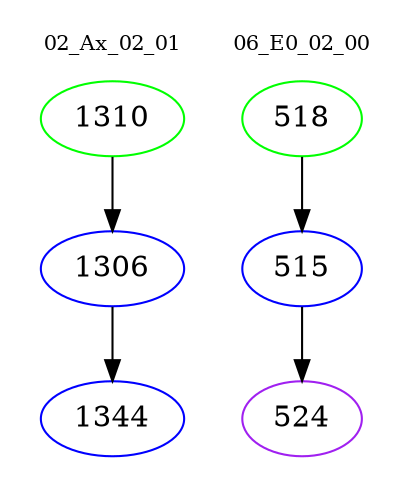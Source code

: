 digraph{
subgraph cluster_0 {
color = white
label = "02_Ax_02_01";
fontsize=10;
T0_1310 [label="1310", color="green"]
T0_1310 -> T0_1306 [color="black"]
T0_1306 [label="1306", color="blue"]
T0_1306 -> T0_1344 [color="black"]
T0_1344 [label="1344", color="blue"]
}
subgraph cluster_1 {
color = white
label = "06_E0_02_00";
fontsize=10;
T1_518 [label="518", color="green"]
T1_518 -> T1_515 [color="black"]
T1_515 [label="515", color="blue"]
T1_515 -> T1_524 [color="black"]
T1_524 [label="524", color="purple"]
}
}
